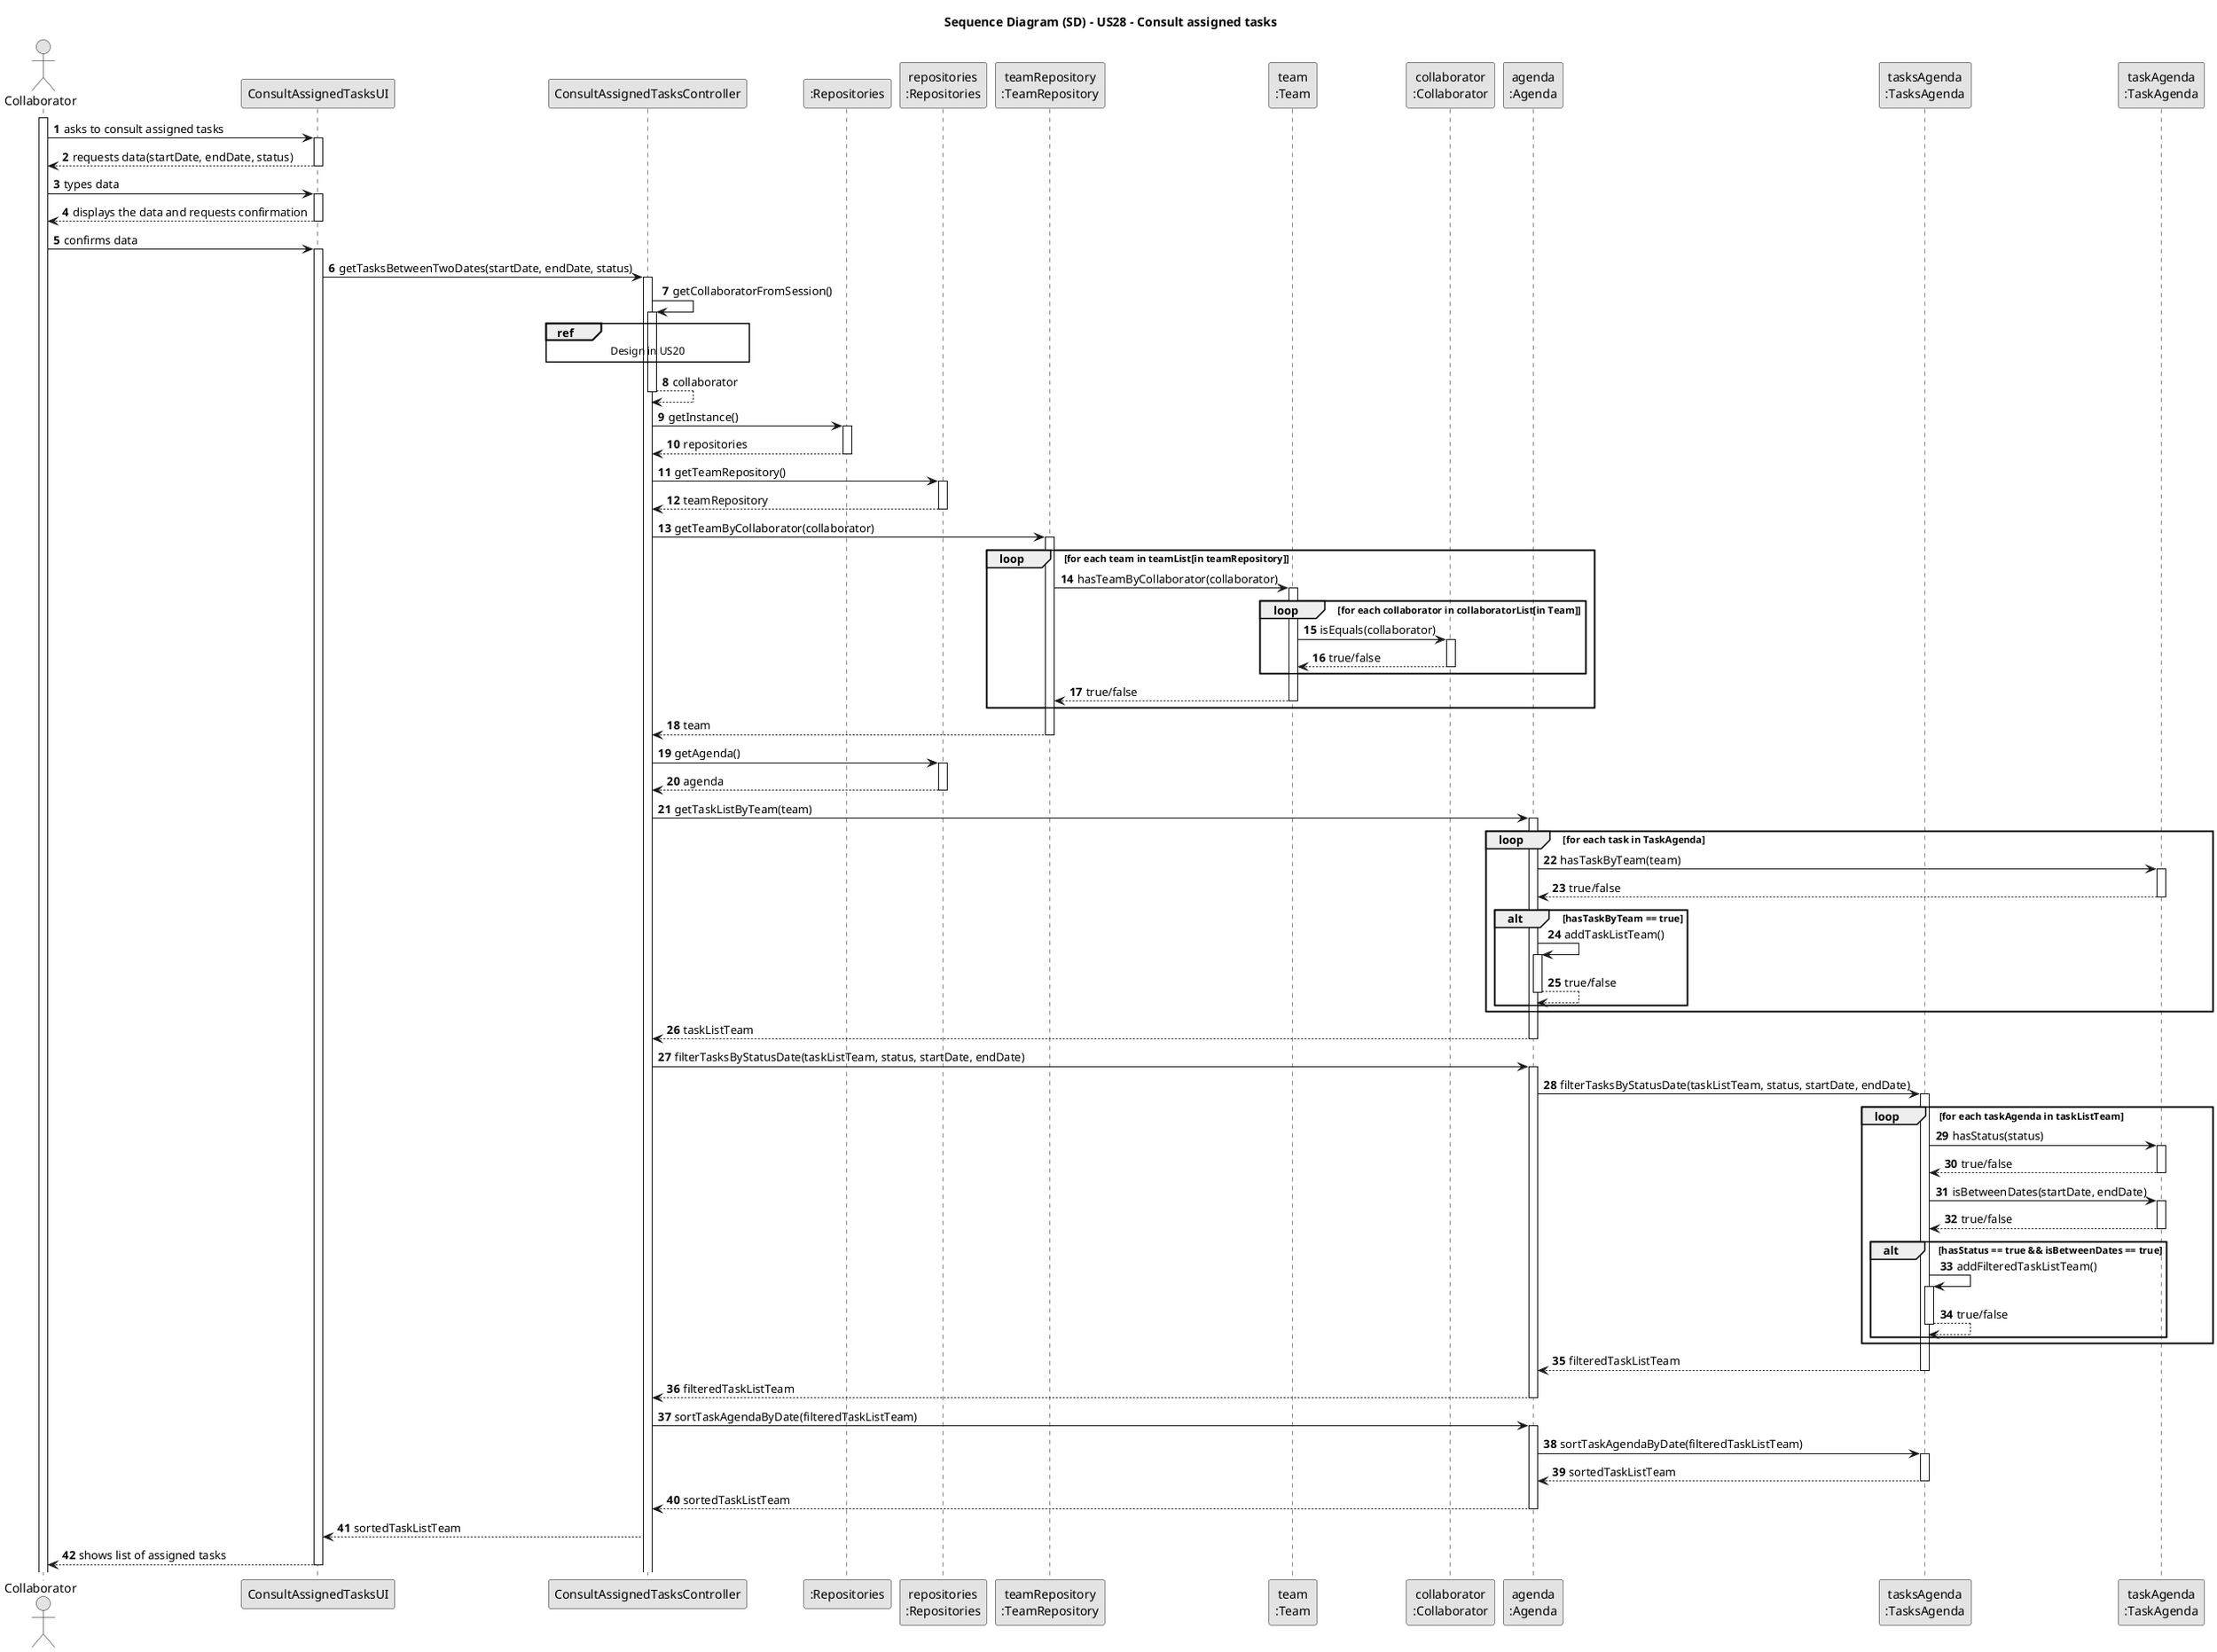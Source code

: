 @startuml
skinparam monochrome true
skinparam packageStyle rectangle
skinparam shadowing false

title Sequence Diagram (SD) - US28 - Consult assigned tasks

autonumber

actor "Collaborator" as Col
participant "ConsultAssignedTasksUI" as UI
participant "ConsultAssignedTasksController" as CTRL
participant ":Repositories" as RepositorySingleton
participant "repositories\n:Repositories" as PLAT
participant "teamRepository\n:TeamRepository" as TeamRepo
participant "team\n:Team" as TEAM
participant "collaborator\n:Collaborator" as Collab
participant "agenda\n:Agenda" as AGENDA
participant "tasksAgenda\n:TasksAgenda" as TASKSAGENDA
participant "taskAgenda\n:TaskAgenda" as TASKAGENDA


activate Col

    Col -> UI : asks to consult assigned tasks
    activate UI

    UI --> Col : requests data(startDate, endDate, status)
    deactivate UI

    Col->UI: types data
    activate UI

    UI --> Col : displays the data and requests confirmation
    deactivate UI

    Col -> UI : confirms data
    activate UI

    UI-> CTRL : getTasksBetweenTwoDates(startDate, endDate, status)
    activate CTRL

        CTRL -> CTRL : getCollaboratorFromSession()
        activate CTRL

            ref over CTRL
                Design in US20
            end ref

        CTRL --> CTRL : collaborator
        deactivate CTRL

    CTRL -> RepositorySingleton: getInstance()
    activate RepositorySingleton

    RepositorySingleton --> CTRL: repositories
    deactivate RepositorySingleton

    CTRL -> PLAT : getTeamRepository()
    activate PLAT

    PLAT --> CTRL : teamRepository
    deactivate PLAT

    CTRL -> TeamRepo : getTeamByCollaborator(collaborator)
    activate TeamRepo

        loop for each team in teamList[in teamRepository]

            TeamRepo -> TEAM : hasTeamByCollaborator(collaborator)
            activate TEAM

            loop for each collaborator in collaboratorList[in Team]
                TEAM -> Collab : isEquals(collaborator)
                activate Collab

                Collab --> TEAM: true/false
                deactivate Collab

            end
                TEAM --> TeamRepo : true/false
                deactivate TEAM
        end

        TeamRepo --> CTRL : team
        deactivate TeamRepo

    CTRL -> PLAT: getAgenda()
    activate PLAT

    PLAT --> CTRL: agenda
    deactivate PLAT

    CTRL -> AGENDA: getTaskListByTeam(team)
    activate AGENDA



    loop for each task in TaskAgenda

    AGENDA -> TASKAGENDA: hasTaskByTeam(team)
    activate TASKAGENDA

            TASKAGENDA --> AGENDA: true/false
            deactivate TASKAGENDA

            alt hasTaskByTeam == true
                AGENDA -> AGENDA : addTaskListTeam()
                activate AGENDA

                AGENDA --> AGENDA : true/false
                deactivate AGENDA
            end

    end

    AGENDA --> CTRL: taskListTeam
    deactivate AGENDA

        CTRL -> AGENDA: filterTasksByStatusDate(taskListTeam, status, startDate, endDate)
        activate AGENDA

        AGENDA -> TASKSAGENDA : filterTasksByStatusDate(taskListTeam, status, startDate, endDate)
        activate TASKSAGENDA



                loop for each taskAgenda in taskListTeam
        TASKSAGENDA -> TASKAGENDA : hasStatus(status)
        activate TASKAGENDA

        TASKAGENDA --> TASKSAGENDA : true/false
        deactivate TASKAGENDA

        TASKSAGENDA -> TASKAGENDA : isBetweenDates(startDate, endDate)
        activate TASKAGENDA

        TASKAGENDA --> TASKSAGENDA : true/false
        deactivate TASKAGENDA

            alt hasStatus == true && isBetweenDates == true
                TASKSAGENDA -> TASKSAGENDA: addFilteredTaskListTeam()
                activate TASKSAGENDA

                TASKSAGENDA --> TASKSAGENDA: true/false
                deactivate TASKSAGENDA
            end

    end

        TASKSAGENDA --> AGENDA : filteredTaskListTeam
        deactivate TASKSAGENDA

        AGENDA --> CTRL: filteredTaskListTeam
        deactivate AGENDA

        CTRL -> AGENDA: sortTaskAgendaByDate(filteredTaskListTeam)
        activate AGENDA

        AGENDA -> TASKSAGENDA: sortTaskAgendaByDate(filteredTaskListTeam)
        activate TASKSAGENDA

        TASKSAGENDA --> AGENDA: sortedTaskListTeam
        deactivate TASKSAGENDA

        AGENDA --> CTRL: sortedTaskListTeam
        deactivate AGENDA

        CTRL --> UI : sortedTaskListTeam

    UI --> Col : shows list of assigned tasks
    deactivate UI

@enduml
